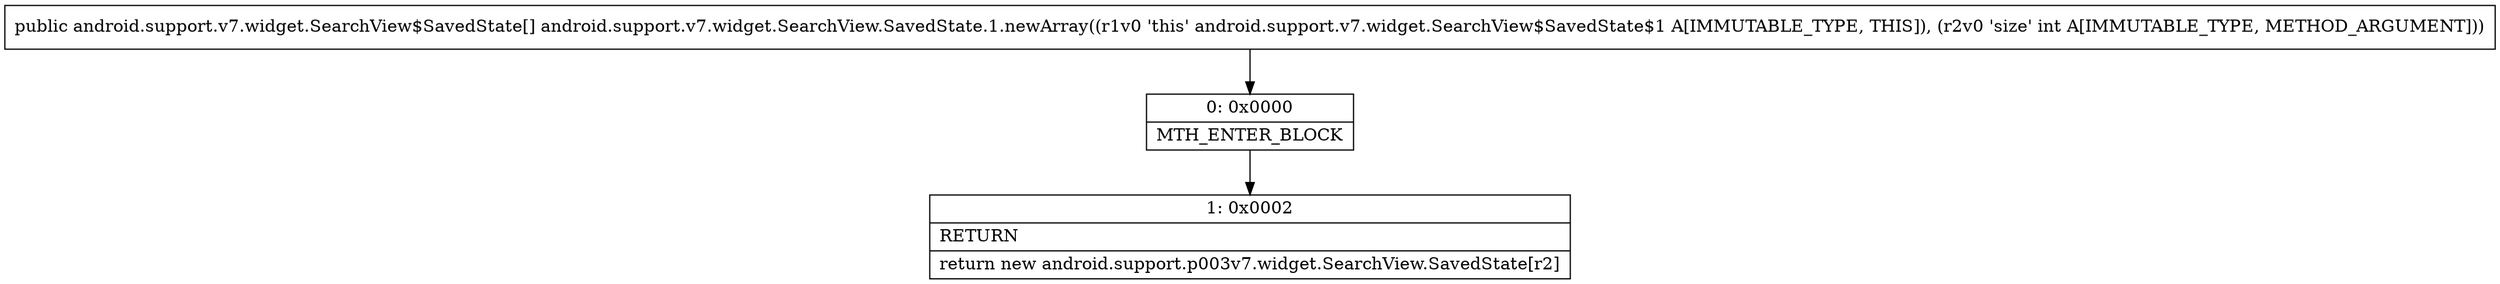 digraph "CFG forandroid.support.v7.widget.SearchView.SavedState.1.newArray(I)[Landroid\/support\/v7\/widget\/SearchView$SavedState;" {
Node_0 [shape=record,label="{0\:\ 0x0000|MTH_ENTER_BLOCK\l}"];
Node_1 [shape=record,label="{1\:\ 0x0002|RETURN\l|return new android.support.p003v7.widget.SearchView.SavedState[r2]\l}"];
MethodNode[shape=record,label="{public android.support.v7.widget.SearchView$SavedState[] android.support.v7.widget.SearchView.SavedState.1.newArray((r1v0 'this' android.support.v7.widget.SearchView$SavedState$1 A[IMMUTABLE_TYPE, THIS]), (r2v0 'size' int A[IMMUTABLE_TYPE, METHOD_ARGUMENT])) }"];
MethodNode -> Node_0;
Node_0 -> Node_1;
}


